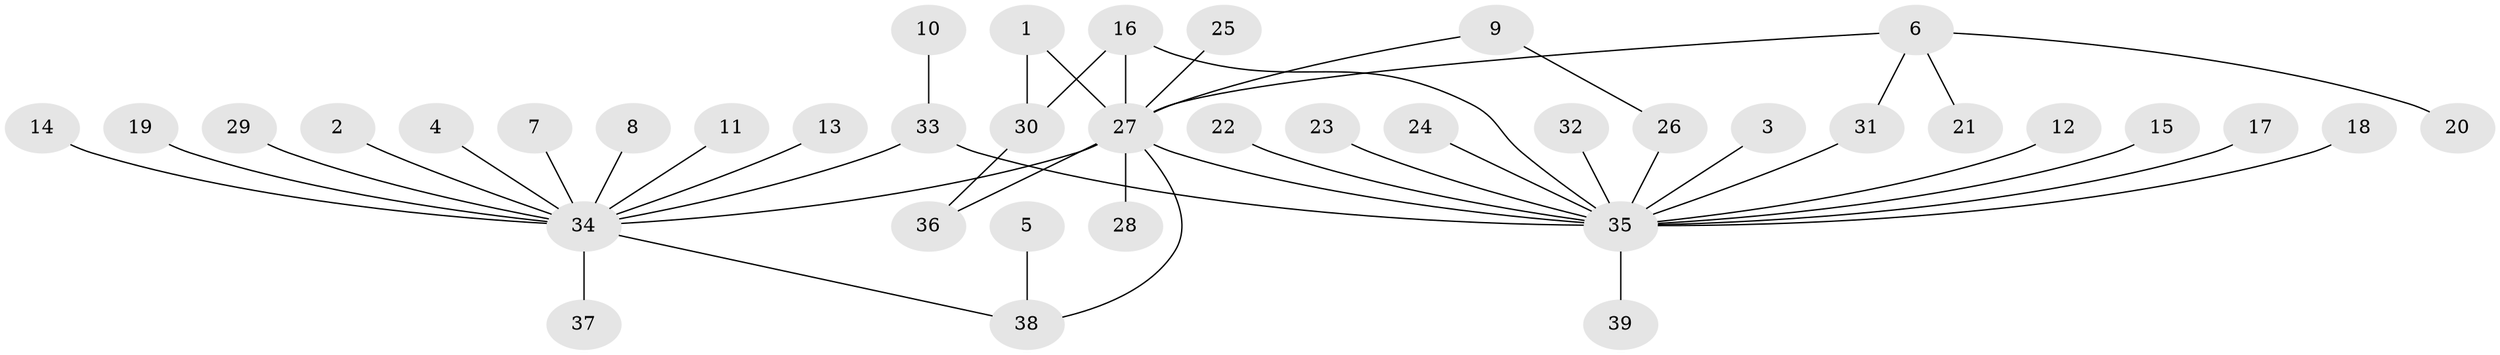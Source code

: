 // original degree distribution, {17: 0.013157894736842105, 12: 0.02631578947368421, 4: 0.06578947368421052, 2: 0.23684210526315788, 5: 0.02631578947368421, 1: 0.5921052631578947, 6: 0.013157894736842105, 3: 0.02631578947368421}
// Generated by graph-tools (version 1.1) at 2025/49/03/09/25 03:49:45]
// undirected, 39 vertices, 45 edges
graph export_dot {
graph [start="1"]
  node [color=gray90,style=filled];
  1;
  2;
  3;
  4;
  5;
  6;
  7;
  8;
  9;
  10;
  11;
  12;
  13;
  14;
  15;
  16;
  17;
  18;
  19;
  20;
  21;
  22;
  23;
  24;
  25;
  26;
  27;
  28;
  29;
  30;
  31;
  32;
  33;
  34;
  35;
  36;
  37;
  38;
  39;
  1 -- 27 [weight=1.0];
  1 -- 30 [weight=1.0];
  2 -- 34 [weight=1.0];
  3 -- 35 [weight=1.0];
  4 -- 34 [weight=1.0];
  5 -- 38 [weight=1.0];
  6 -- 20 [weight=1.0];
  6 -- 21 [weight=1.0];
  6 -- 27 [weight=1.0];
  6 -- 31 [weight=1.0];
  7 -- 34 [weight=1.0];
  8 -- 34 [weight=1.0];
  9 -- 26 [weight=1.0];
  9 -- 27 [weight=1.0];
  10 -- 33 [weight=1.0];
  11 -- 34 [weight=1.0];
  12 -- 35 [weight=1.0];
  13 -- 34 [weight=1.0];
  14 -- 34 [weight=1.0];
  15 -- 35 [weight=1.0];
  16 -- 27 [weight=1.0];
  16 -- 30 [weight=1.0];
  16 -- 35 [weight=1.0];
  17 -- 35 [weight=1.0];
  18 -- 35 [weight=1.0];
  19 -- 34 [weight=1.0];
  22 -- 35 [weight=1.0];
  23 -- 35 [weight=1.0];
  24 -- 35 [weight=1.0];
  25 -- 27 [weight=1.0];
  26 -- 35 [weight=1.0];
  27 -- 28 [weight=1.0];
  27 -- 34 [weight=1.0];
  27 -- 35 [weight=1.0];
  27 -- 36 [weight=1.0];
  27 -- 38 [weight=1.0];
  29 -- 34 [weight=1.0];
  30 -- 36 [weight=1.0];
  31 -- 35 [weight=1.0];
  32 -- 35 [weight=1.0];
  33 -- 34 [weight=1.0];
  33 -- 35 [weight=1.0];
  34 -- 37 [weight=1.0];
  34 -- 38 [weight=1.0];
  35 -- 39 [weight=1.0];
}
